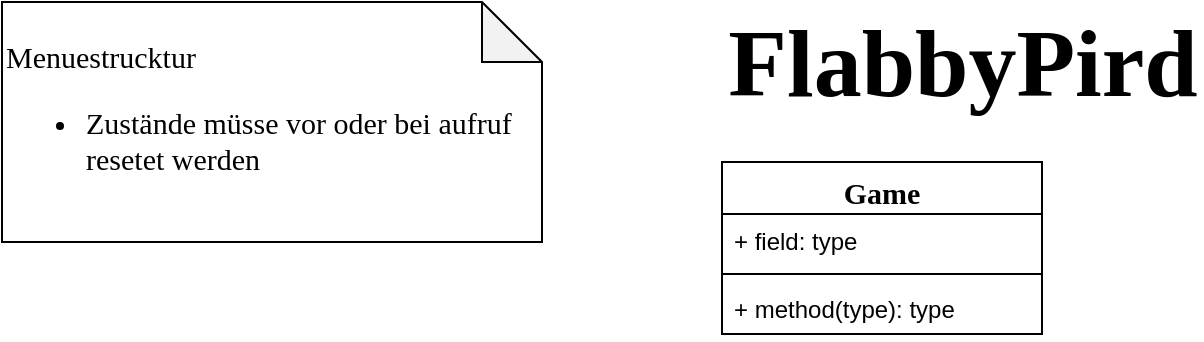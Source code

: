 <mxfile version="14.5.1" type="device"><diagram id="C5RBs43oDa-KdzZeNtuy" name="Page-1"><mxGraphModel dx="2009" dy="792" grid="1" gridSize="10" guides="1" tooltips="1" connect="1" arrows="1" fold="1" page="1" pageScale="1" pageWidth="827" pageHeight="1169" math="0" shadow="0"><root><mxCell id="WIyWlLk6GJQsqaUBKTNV-0"/><mxCell id="WIyWlLk6GJQsqaUBKTNV-1" parent="WIyWlLk6GJQsqaUBKTNV-0"/><mxCell id="YBqb286dhHKufqY0PvPy-8" value="FlabbyPird" style="text;html=1;align=center;verticalAlign=middle;resizable=0;points=[];autosize=1;fontSize=48;fontStyle=1;fontFamily=Garamond;" vertex="1" parent="WIyWlLk6GJQsqaUBKTNV-1"><mxGeometry x="280" y="40" width="240" height="60" as="geometry"/></mxCell><mxCell id="YBqb286dhHKufqY0PvPy-10" value="Menuestrucktur&lt;br&gt;&lt;ul&gt;&lt;li&gt;Zustände müsse vor oder bei aufruf resetet werden&lt;/li&gt;&lt;/ul&gt;" style="shape=note;whiteSpace=wrap;html=1;backgroundOutline=1;darkOpacity=0.05;fontFamily=Garamond;fontSize=15;align=left;" vertex="1" parent="WIyWlLk6GJQsqaUBKTNV-1"><mxGeometry x="-80" y="40" width="270" height="120" as="geometry"/></mxCell><mxCell id="YBqb286dhHKufqY0PvPy-13" value="Game" style="swimlane;fontStyle=1;align=center;verticalAlign=top;childLayout=stackLayout;horizontal=1;startSize=26;horizontalStack=0;resizeParent=1;resizeParentMax=0;resizeLast=0;collapsible=1;marginBottom=0;fontFamily=Garamond;fontSize=15;" vertex="1" parent="WIyWlLk6GJQsqaUBKTNV-1"><mxGeometry x="280" y="120" width="160" height="86" as="geometry"/></mxCell><mxCell id="YBqb286dhHKufqY0PvPy-14" value="+ field: type" style="text;strokeColor=none;fillColor=none;align=left;verticalAlign=top;spacingLeft=4;spacingRight=4;overflow=hidden;rotatable=0;points=[[0,0.5],[1,0.5]];portConstraint=eastwest;" vertex="1" parent="YBqb286dhHKufqY0PvPy-13"><mxGeometry y="26" width="160" height="26" as="geometry"/></mxCell><mxCell id="YBqb286dhHKufqY0PvPy-15" value="" style="line;strokeWidth=1;fillColor=none;align=left;verticalAlign=middle;spacingTop=-1;spacingLeft=3;spacingRight=3;rotatable=0;labelPosition=right;points=[];portConstraint=eastwest;" vertex="1" parent="YBqb286dhHKufqY0PvPy-13"><mxGeometry y="52" width="160" height="8" as="geometry"/></mxCell><mxCell id="YBqb286dhHKufqY0PvPy-16" value="+ method(type): type" style="text;strokeColor=none;fillColor=none;align=left;verticalAlign=top;spacingLeft=4;spacingRight=4;overflow=hidden;rotatable=0;points=[[0,0.5],[1,0.5]];portConstraint=eastwest;" vertex="1" parent="YBqb286dhHKufqY0PvPy-13"><mxGeometry y="60" width="160" height="26" as="geometry"/></mxCell></root></mxGraphModel></diagram></mxfile>